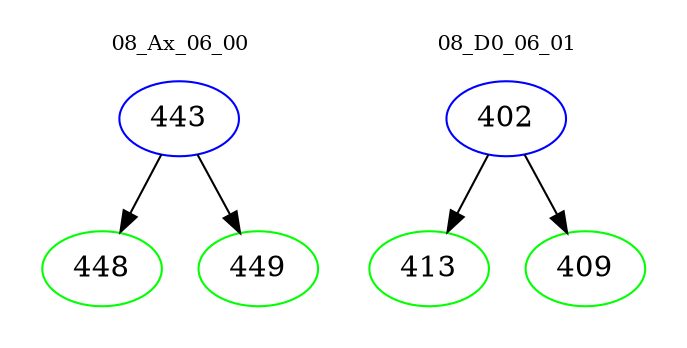 digraph{
subgraph cluster_0 {
color = white
label = "08_Ax_06_00";
fontsize=10;
T0_443 [label="443", color="blue"]
T0_443 -> T0_448 [color="black"]
T0_448 [label="448", color="green"]
T0_443 -> T0_449 [color="black"]
T0_449 [label="449", color="green"]
}
subgraph cluster_1 {
color = white
label = "08_D0_06_01";
fontsize=10;
T1_402 [label="402", color="blue"]
T1_402 -> T1_413 [color="black"]
T1_413 [label="413", color="green"]
T1_402 -> T1_409 [color="black"]
T1_409 [label="409", color="green"]
}
}
